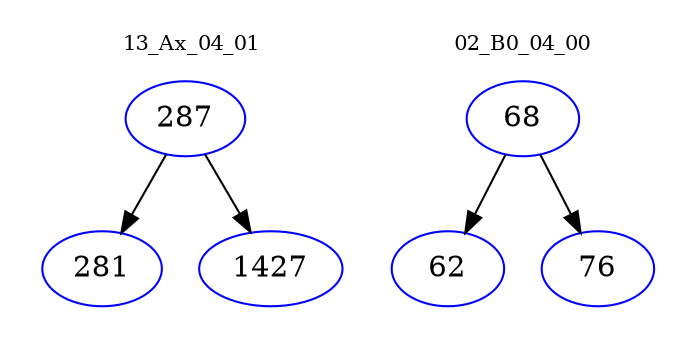 digraph{
subgraph cluster_0 {
color = white
label = "13_Ax_04_01";
fontsize=10;
T0_287 [label="287", color="blue"]
T0_287 -> T0_281 [color="black"]
T0_281 [label="281", color="blue"]
T0_287 -> T0_1427 [color="black"]
T0_1427 [label="1427", color="blue"]
}
subgraph cluster_1 {
color = white
label = "02_B0_04_00";
fontsize=10;
T1_68 [label="68", color="blue"]
T1_68 -> T1_62 [color="black"]
T1_62 [label="62", color="blue"]
T1_68 -> T1_76 [color="black"]
T1_76 [label="76", color="blue"]
}
}
